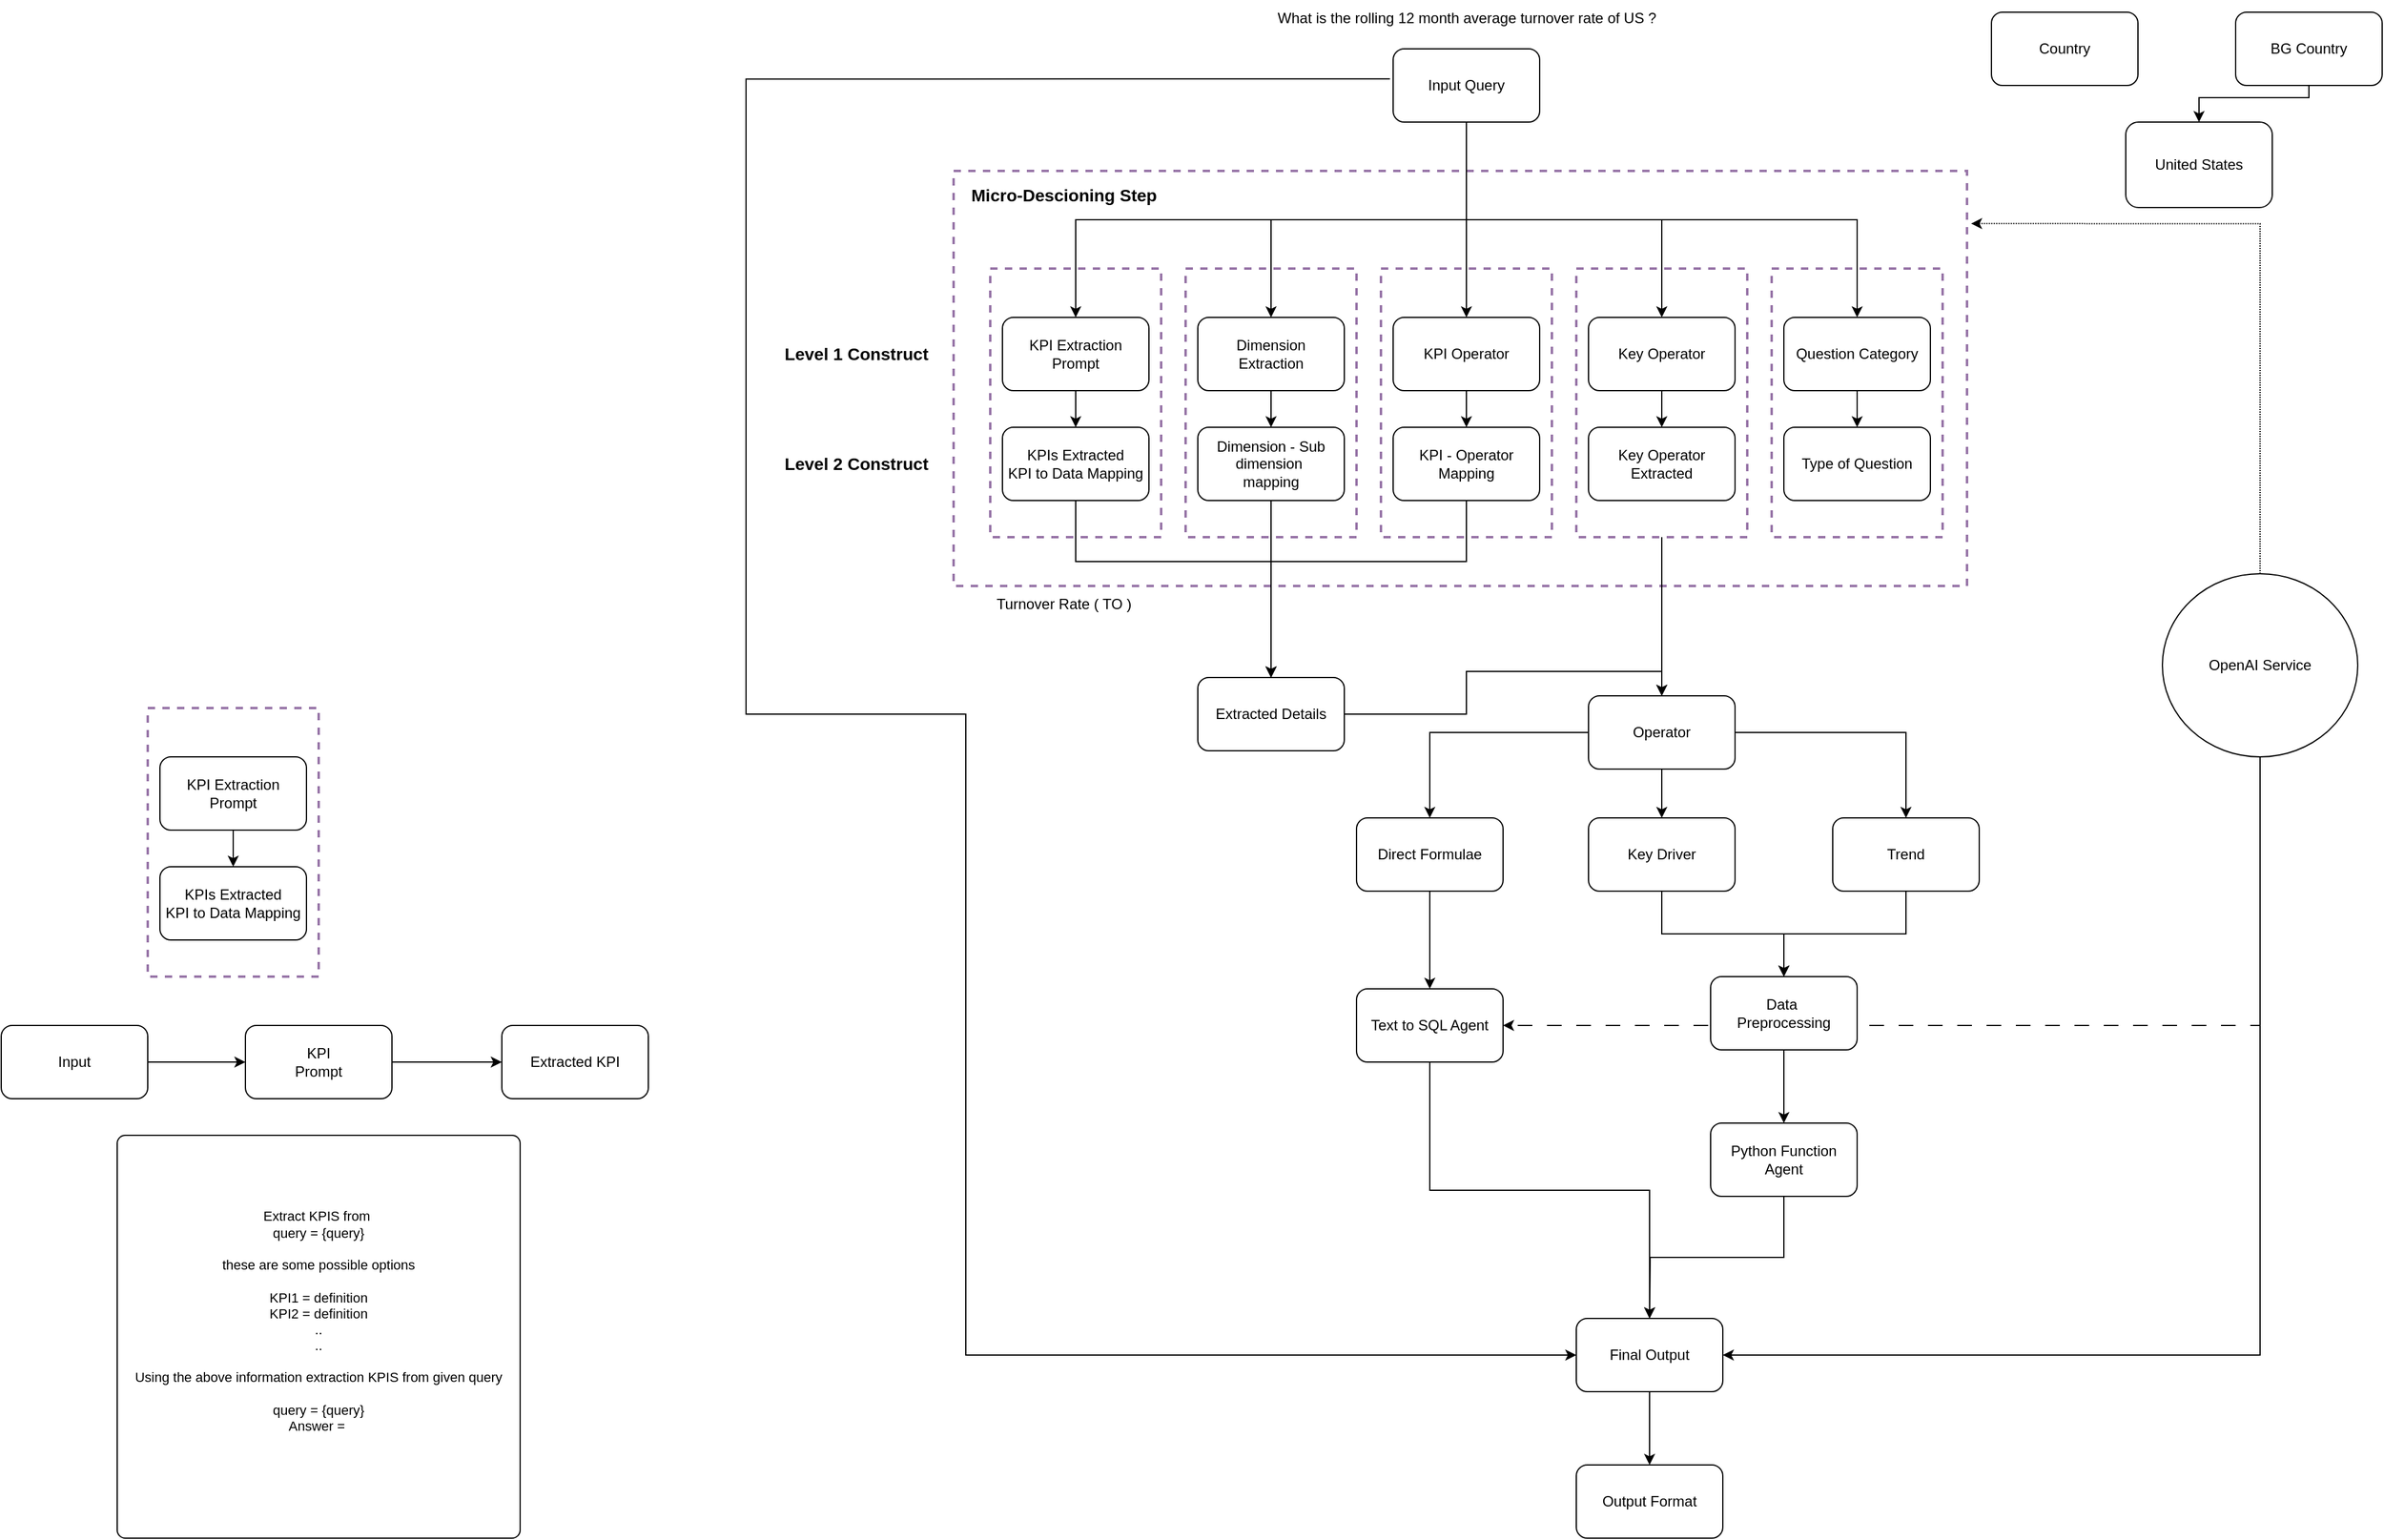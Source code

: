 <mxfile version="24.3.1" type="github">
  <diagram name="Page-1" id="VDmkInQgDxEiEUcJwZt0">
    <mxGraphModel dx="2261" dy="738" grid="1" gridSize="10" guides="1" tooltips="1" connect="1" arrows="1" fold="1" page="1" pageScale="1" pageWidth="827" pageHeight="1169" math="0" shadow="0">
      <root>
        <mxCell id="0" />
        <mxCell id="1" parent="0" />
        <mxCell id="pOMdyjoe9ijnXIdYbif0-1" style="edgeStyle=orthogonalEdgeStyle;rounded=0;orthogonalLoop=1;jettySize=auto;html=1;entryX=1;entryY=0.5;entryDx=0;entryDy=0;exitX=0.5;exitY=1;exitDx=0;exitDy=0;dashed=1;dashPattern=12 12;" edge="1" parent="1" source="pOMdyjoe9ijnXIdYbif0-59" target="pOMdyjoe9ijnXIdYbif0-50">
          <mxGeometry relative="1" as="geometry" />
        </mxCell>
        <mxCell id="pOMdyjoe9ijnXIdYbif0-2" value="" style="verticalLabelPosition=bottom;verticalAlign=top;html=1;shape=mxgraph.basic.rect;fillColor2=none;strokeWidth=2;size=20;indent=5;fillColor=none;strokeColor=#9673a6;dashed=1;perimeterSpacing=0;shadow=0;" vertex="1" parent="1">
          <mxGeometry y="140" width="830" height="340" as="geometry" />
        </mxCell>
        <UserObject label="" tooltip="KPI Extraction Microservice" id="pOMdyjoe9ijnXIdYbif0-3">
          <mxCell style="verticalLabelPosition=bottom;verticalAlign=top;html=1;shape=mxgraph.basic.rect;fillColor2=none;strokeWidth=2;size=20;indent=5;fillColor=none;strokeColor=#9673a6;dashed=1;perimeterSpacing=0;shadow=0;" vertex="1" parent="1">
            <mxGeometry x="30" y="220" width="140" height="220" as="geometry" />
          </mxCell>
        </UserObject>
        <mxCell id="pOMdyjoe9ijnXIdYbif0-4" value="" style="verticalLabelPosition=bottom;verticalAlign=top;html=1;shape=mxgraph.basic.rect;fillColor2=none;strokeWidth=2;size=20;indent=6.67;fillColor=none;strokeColor=#9673a6;dashed=1;perimeterSpacing=0;shadow=0;" vertex="1" parent="1">
          <mxGeometry x="190" y="220" width="140" height="220" as="geometry" />
        </mxCell>
        <mxCell id="pOMdyjoe9ijnXIdYbif0-5" value="" style="verticalLabelPosition=bottom;verticalAlign=top;html=1;shape=mxgraph.basic.rect;fillColor2=none;strokeWidth=2;size=20;indent=6.67;fillColor=none;strokeColor=#9673a6;dashed=1;perimeterSpacing=0;shadow=0;" vertex="1" parent="1">
          <mxGeometry x="350" y="220" width="140" height="220" as="geometry" />
        </mxCell>
        <mxCell id="pOMdyjoe9ijnXIdYbif0-6" value="" style="edgeStyle=orthogonalEdgeStyle;rounded=0;orthogonalLoop=1;jettySize=auto;html=1;entryX=0.5;entryY=0;entryDx=0;entryDy=0;" edge="1" parent="1" source="pOMdyjoe9ijnXIdYbif0-7" target="pOMdyjoe9ijnXIdYbif0-40">
          <mxGeometry relative="1" as="geometry">
            <mxPoint x="580" y="510" as="targetPoint" />
          </mxGeometry>
        </mxCell>
        <mxCell id="pOMdyjoe9ijnXIdYbif0-7" value="" style="verticalLabelPosition=bottom;verticalAlign=top;html=1;shape=mxgraph.basic.rect;fillColor2=none;strokeWidth=2;size=20;indent=6.67;fillColor=none;strokeColor=#9673a6;dashed=1;perimeterSpacing=0;shadow=0;" vertex="1" parent="1">
          <mxGeometry x="510" y="220" width="140" height="220" as="geometry" />
        </mxCell>
        <mxCell id="pOMdyjoe9ijnXIdYbif0-8" value="" style="verticalLabelPosition=bottom;verticalAlign=top;html=1;shape=mxgraph.basic.rect;fillColor2=none;strokeWidth=2;size=20;indent=6.67;fillColor=none;strokeColor=#9673a6;dashed=1;perimeterSpacing=0;shadow=0;" vertex="1" parent="1">
          <mxGeometry x="670" y="220" width="140" height="220" as="geometry" />
        </mxCell>
        <mxCell id="pOMdyjoe9ijnXIdYbif0-9" style="edgeStyle=orthogonalEdgeStyle;rounded=0;orthogonalLoop=1;jettySize=auto;html=1;exitX=0.5;exitY=1;exitDx=0;exitDy=0;entryX=0.5;entryY=0;entryDx=0;entryDy=0;strokeColor=default;shadow=0;strokeWidth=1;" edge="1" parent="1" source="pOMdyjoe9ijnXIdYbif0-15" target="pOMdyjoe9ijnXIdYbif0-17">
          <mxGeometry relative="1" as="geometry">
            <mxPoint x="420" y="180" as="sourcePoint" />
          </mxGeometry>
        </mxCell>
        <mxCell id="pOMdyjoe9ijnXIdYbif0-10" style="edgeStyle=orthogonalEdgeStyle;rounded=0;orthogonalLoop=1;jettySize=auto;html=1;exitX=0.5;exitY=1;exitDx=0;exitDy=0;entryX=0.5;entryY=0;entryDx=0;entryDy=0;strokeColor=default;shadow=0;strokeWidth=1;" edge="1" parent="1" source="pOMdyjoe9ijnXIdYbif0-15" target="pOMdyjoe9ijnXIdYbif0-19">
          <mxGeometry relative="1" as="geometry">
            <mxPoint x="420" y="180" as="sourcePoint" />
          </mxGeometry>
        </mxCell>
        <mxCell id="pOMdyjoe9ijnXIdYbif0-11" style="edgeStyle=orthogonalEdgeStyle;rounded=0;orthogonalLoop=1;jettySize=auto;html=1;exitX=0.5;exitY=1;exitDx=0;exitDy=0;entryX=0.5;entryY=0;entryDx=0;entryDy=0;strokeColor=default;shadow=0;strokeWidth=1;" edge="1" parent="1" source="pOMdyjoe9ijnXIdYbif0-15" target="pOMdyjoe9ijnXIdYbif0-21">
          <mxGeometry relative="1" as="geometry">
            <mxPoint x="420" y="180" as="sourcePoint" />
          </mxGeometry>
        </mxCell>
        <mxCell id="pOMdyjoe9ijnXIdYbif0-12" style="edgeStyle=orthogonalEdgeStyle;rounded=0;orthogonalLoop=1;jettySize=auto;html=1;exitX=0.5;exitY=1;exitDx=0;exitDy=0;entryX=0.5;entryY=0;entryDx=0;entryDy=0;strokeColor=default;shadow=0;strokeWidth=1;" edge="1" parent="1" source="pOMdyjoe9ijnXIdYbif0-15" target="pOMdyjoe9ijnXIdYbif0-23">
          <mxGeometry relative="1" as="geometry">
            <mxPoint x="420" y="180" as="sourcePoint" />
          </mxGeometry>
        </mxCell>
        <mxCell id="pOMdyjoe9ijnXIdYbif0-13" style="edgeStyle=orthogonalEdgeStyle;rounded=0;orthogonalLoop=1;jettySize=auto;html=1;exitX=0.5;exitY=1;exitDx=0;exitDy=0;entryX=0.5;entryY=0;entryDx=0;entryDy=0;strokeColor=default;shadow=0;strokeWidth=1;" edge="1" parent="1" source="pOMdyjoe9ijnXIdYbif0-15" target="pOMdyjoe9ijnXIdYbif0-25">
          <mxGeometry relative="1" as="geometry">
            <mxPoint x="420" y="180" as="sourcePoint" />
          </mxGeometry>
        </mxCell>
        <mxCell id="pOMdyjoe9ijnXIdYbif0-14" style="edgeStyle=orthogonalEdgeStyle;rounded=0;orthogonalLoop=1;jettySize=auto;html=1;entryX=0;entryY=0.5;entryDx=0;entryDy=0;exitX=-0.022;exitY=0.411;exitDx=0;exitDy=0;exitPerimeter=0;" edge="1" parent="1" source="pOMdyjoe9ijnXIdYbif0-15" target="pOMdyjoe9ijnXIdYbif0-56">
          <mxGeometry relative="1" as="geometry">
            <mxPoint x="330" y="65.003" as="sourcePoint" />
            <mxPoint x="480" y="1104.96" as="targetPoint" />
            <Array as="points">
              <mxPoint x="-170" y="65" />
              <mxPoint x="-170" y="585" />
              <mxPoint x="10" y="585" />
              <mxPoint x="10" y="1110" />
            </Array>
          </mxGeometry>
        </mxCell>
        <mxCell id="pOMdyjoe9ijnXIdYbif0-15" value="Input Query" style="rounded=1;whiteSpace=wrap;html=1;strokeColor=default;shadow=0;strokeWidth=1;" vertex="1" parent="1">
          <mxGeometry x="360" y="40" width="120" height="60" as="geometry" />
        </mxCell>
        <mxCell id="pOMdyjoe9ijnXIdYbif0-16" style="edgeStyle=orthogonalEdgeStyle;rounded=0;orthogonalLoop=1;jettySize=auto;html=1;exitX=0.5;exitY=1;exitDx=0;exitDy=0;entryX=0.5;entryY=0;entryDx=0;entryDy=0;strokeColor=default;shadow=0;strokeWidth=1;" edge="1" parent="1" source="pOMdyjoe9ijnXIdYbif0-17" target="pOMdyjoe9ijnXIdYbif0-27">
          <mxGeometry relative="1" as="geometry" />
        </mxCell>
        <mxCell id="pOMdyjoe9ijnXIdYbif0-17" value="KPI Extraction Prompt" style="rounded=1;whiteSpace=wrap;html=1;strokeColor=default;shadow=0;strokeWidth=1;" vertex="1" parent="1">
          <mxGeometry x="40" y="260" width="120" height="60" as="geometry" />
        </mxCell>
        <mxCell id="pOMdyjoe9ijnXIdYbif0-18" value="" style="edgeStyle=orthogonalEdgeStyle;rounded=0;orthogonalLoop=1;jettySize=auto;html=1;strokeColor=default;shadow=0;strokeWidth=1;" edge="1" parent="1" source="pOMdyjoe9ijnXIdYbif0-19" target="pOMdyjoe9ijnXIdYbif0-29">
          <mxGeometry relative="1" as="geometry" />
        </mxCell>
        <mxCell id="pOMdyjoe9ijnXIdYbif0-19" value="Dimension&lt;br&gt;Extraction" style="rounded=1;whiteSpace=wrap;html=1;strokeColor=default;shadow=0;strokeWidth=1;" vertex="1" parent="1">
          <mxGeometry x="200" y="260" width="120" height="60" as="geometry" />
        </mxCell>
        <mxCell id="pOMdyjoe9ijnXIdYbif0-20" value="" style="edgeStyle=orthogonalEdgeStyle;rounded=0;orthogonalLoop=1;jettySize=auto;html=1;strokeColor=default;shadow=0;strokeWidth=1;" edge="1" parent="1" source="pOMdyjoe9ijnXIdYbif0-21" target="pOMdyjoe9ijnXIdYbif0-31">
          <mxGeometry relative="1" as="geometry" />
        </mxCell>
        <mxCell id="pOMdyjoe9ijnXIdYbif0-21" value="KPI Operator" style="rounded=1;whiteSpace=wrap;html=1;strokeColor=default;shadow=0;strokeWidth=1;" vertex="1" parent="1">
          <mxGeometry x="360" y="260" width="120" height="60" as="geometry" />
        </mxCell>
        <mxCell id="pOMdyjoe9ijnXIdYbif0-22" value="" style="edgeStyle=orthogonalEdgeStyle;rounded=0;orthogonalLoop=1;jettySize=auto;html=1;strokeColor=default;shadow=0;strokeWidth=1;" edge="1" parent="1" source="pOMdyjoe9ijnXIdYbif0-23" target="pOMdyjoe9ijnXIdYbif0-32">
          <mxGeometry relative="1" as="geometry" />
        </mxCell>
        <mxCell id="pOMdyjoe9ijnXIdYbif0-23" value="Key Operator" style="rounded=1;whiteSpace=wrap;html=1;strokeColor=default;shadow=0;strokeWidth=1;" vertex="1" parent="1">
          <mxGeometry x="520" y="260" width="120" height="60" as="geometry" />
        </mxCell>
        <mxCell id="pOMdyjoe9ijnXIdYbif0-24" value="" style="edgeStyle=orthogonalEdgeStyle;rounded=0;orthogonalLoop=1;jettySize=auto;html=1;strokeColor=default;shadow=0;strokeWidth=1;" edge="1" parent="1" source="pOMdyjoe9ijnXIdYbif0-25" target="pOMdyjoe9ijnXIdYbif0-33">
          <mxGeometry relative="1" as="geometry" />
        </mxCell>
        <mxCell id="pOMdyjoe9ijnXIdYbif0-25" value="Question Category" style="rounded=1;whiteSpace=wrap;html=1;strokeColor=default;shadow=0;strokeWidth=1;" vertex="1" parent="1">
          <mxGeometry x="680" y="260" width="120" height="60" as="geometry" />
        </mxCell>
        <mxCell id="pOMdyjoe9ijnXIdYbif0-26" style="edgeStyle=orthogonalEdgeStyle;rounded=0;orthogonalLoop=1;jettySize=auto;html=1;entryX=0.5;entryY=0;entryDx=0;entryDy=0;" edge="1" parent="1" source="pOMdyjoe9ijnXIdYbif0-27" target="pOMdyjoe9ijnXIdYbif0-35">
          <mxGeometry relative="1" as="geometry">
            <mxPoint x="160" y="540" as="targetPoint" />
            <Array as="points">
              <mxPoint x="100" y="460" />
              <mxPoint x="260" y="460" />
            </Array>
          </mxGeometry>
        </mxCell>
        <mxCell id="pOMdyjoe9ijnXIdYbif0-27" value="KPIs Extracted&lt;br&gt;KPI to Data Mapping" style="rounded=1;whiteSpace=wrap;html=1;strokeColor=default;shadow=0;strokeWidth=1;" vertex="1" parent="1">
          <mxGeometry x="40" y="350" width="120" height="60" as="geometry" />
        </mxCell>
        <mxCell id="pOMdyjoe9ijnXIdYbif0-28" style="edgeStyle=orthogonalEdgeStyle;rounded=0;orthogonalLoop=1;jettySize=auto;html=1;exitX=0.5;exitY=1;exitDx=0;exitDy=0;" edge="1" parent="1" source="pOMdyjoe9ijnXIdYbif0-29" target="pOMdyjoe9ijnXIdYbif0-35">
          <mxGeometry relative="1" as="geometry" />
        </mxCell>
        <mxCell id="pOMdyjoe9ijnXIdYbif0-29" value="Dimension - Sub dimension&amp;nbsp;&lt;div&gt;mapping&lt;/div&gt;" style="rounded=1;whiteSpace=wrap;html=1;strokeColor=default;shadow=0;strokeWidth=1;" vertex="1" parent="1">
          <mxGeometry x="200" y="350" width="120" height="60" as="geometry" />
        </mxCell>
        <mxCell id="pOMdyjoe9ijnXIdYbif0-30" style="edgeStyle=orthogonalEdgeStyle;rounded=0;orthogonalLoop=1;jettySize=auto;html=1;exitX=0.5;exitY=1;exitDx=0;exitDy=0;entryX=0.5;entryY=0;entryDx=0;entryDy=0;" edge="1" parent="1" source="pOMdyjoe9ijnXIdYbif0-31" target="pOMdyjoe9ijnXIdYbif0-35">
          <mxGeometry relative="1" as="geometry">
            <mxPoint x="250" y="570" as="targetPoint" />
            <Array as="points">
              <mxPoint x="420" y="460" />
              <mxPoint x="260" y="460" />
            </Array>
          </mxGeometry>
        </mxCell>
        <mxCell id="pOMdyjoe9ijnXIdYbif0-31" value="&lt;div&gt;KPI - Operator Mapping&lt;/div&gt;" style="rounded=1;whiteSpace=wrap;html=1;strokeColor=default;shadow=0;strokeWidth=1;" vertex="1" parent="1">
          <mxGeometry x="360" y="350" width="120" height="60" as="geometry" />
        </mxCell>
        <mxCell id="pOMdyjoe9ijnXIdYbif0-32" value="Key Operator Extracted" style="rounded=1;whiteSpace=wrap;html=1;strokeColor=default;shadow=0;strokeWidth=1;" vertex="1" parent="1">
          <mxGeometry x="520" y="350" width="120" height="60" as="geometry" />
        </mxCell>
        <mxCell id="pOMdyjoe9ijnXIdYbif0-33" value="Type of Question" style="rounded=1;whiteSpace=wrap;html=1;strokeColor=default;shadow=0;strokeWidth=1;" vertex="1" parent="1">
          <mxGeometry x="680" y="350" width="120" height="60" as="geometry" />
        </mxCell>
        <mxCell id="pOMdyjoe9ijnXIdYbif0-34" style="edgeStyle=orthogonalEdgeStyle;rounded=0;orthogonalLoop=1;jettySize=auto;html=1;entryX=0.5;entryY=0;entryDx=0;entryDy=0;" edge="1" parent="1" source="pOMdyjoe9ijnXIdYbif0-35" target="pOMdyjoe9ijnXIdYbif0-40">
          <mxGeometry relative="1" as="geometry" />
        </mxCell>
        <mxCell id="pOMdyjoe9ijnXIdYbif0-35" value="Extracted Details" style="rounded=1;whiteSpace=wrap;html=1;" vertex="1" parent="1">
          <mxGeometry x="200" y="555" width="120" height="60" as="geometry" />
        </mxCell>
        <mxCell id="pOMdyjoe9ijnXIdYbif0-36" value="&lt;h3&gt;Micro-Descioning Step&lt;/h3&gt;" style="text;html=1;align=center;verticalAlign=middle;resizable=0;points=[];autosize=1;strokeColor=none;fillColor=none;" vertex="1" parent="1">
          <mxGeometry y="130" width="180" height="60" as="geometry" />
        </mxCell>
        <mxCell id="pOMdyjoe9ijnXIdYbif0-37" value="&lt;h3&gt;Level 1 Construct&lt;/h3&gt;" style="text;html=1;align=center;verticalAlign=middle;resizable=0;points=[];autosize=1;strokeColor=none;fillColor=none;" vertex="1" parent="1">
          <mxGeometry x="-150" y="260" width="140" height="60" as="geometry" />
        </mxCell>
        <mxCell id="pOMdyjoe9ijnXIdYbif0-38" value="&lt;h3&gt;Level 2 Construct&lt;/h3&gt;" style="text;html=1;align=center;verticalAlign=middle;resizable=0;points=[];autosize=1;strokeColor=none;fillColor=none;" vertex="1" parent="1">
          <mxGeometry x="-150" y="350" width="140" height="60" as="geometry" />
        </mxCell>
        <mxCell id="pOMdyjoe9ijnXIdYbif0-39" style="edgeStyle=orthogonalEdgeStyle;rounded=0;orthogonalLoop=1;jettySize=auto;html=1;exitX=0.5;exitY=1;exitDx=0;exitDy=0;entryX=0.5;entryY=0;entryDx=0;entryDy=0;" edge="1" parent="1" source="pOMdyjoe9ijnXIdYbif0-40" target="pOMdyjoe9ijnXIdYbif0-46">
          <mxGeometry relative="1" as="geometry" />
        </mxCell>
        <mxCell id="pOMdyjoe9ijnXIdYbif0-40" value="&lt;div&gt;Operator&lt;/div&gt;" style="rounded=1;whiteSpace=wrap;html=1;" vertex="1" parent="1">
          <mxGeometry x="520" y="570" width="120" height="60" as="geometry" />
        </mxCell>
        <mxCell id="pOMdyjoe9ijnXIdYbif0-41" style="edgeStyle=orthogonalEdgeStyle;rounded=0;orthogonalLoop=1;jettySize=auto;html=1;entryX=0.5;entryY=0;entryDx=0;entryDy=0;exitX=0;exitY=0.5;exitDx=0;exitDy=0;" edge="1" parent="1" source="pOMdyjoe9ijnXIdYbif0-40" target="pOMdyjoe9ijnXIdYbif0-44">
          <mxGeometry relative="1" as="geometry">
            <mxPoint x="515" y="630" as="sourcePoint" />
          </mxGeometry>
        </mxCell>
        <mxCell id="pOMdyjoe9ijnXIdYbif0-42" style="edgeStyle=orthogonalEdgeStyle;rounded=0;orthogonalLoop=1;jettySize=auto;html=1;entryX=0.5;entryY=0;entryDx=0;entryDy=0;exitX=1;exitY=0.5;exitDx=0;exitDy=0;" edge="1" parent="1" source="pOMdyjoe9ijnXIdYbif0-40" target="pOMdyjoe9ijnXIdYbif0-48">
          <mxGeometry relative="1" as="geometry">
            <mxPoint x="520" y="580" as="sourcePoint" />
          </mxGeometry>
        </mxCell>
        <mxCell id="pOMdyjoe9ijnXIdYbif0-43" value="" style="edgeStyle=orthogonalEdgeStyle;rounded=0;orthogonalLoop=1;jettySize=auto;html=1;" edge="1" parent="1" source="pOMdyjoe9ijnXIdYbif0-44" target="pOMdyjoe9ijnXIdYbif0-50">
          <mxGeometry relative="1" as="geometry" />
        </mxCell>
        <mxCell id="pOMdyjoe9ijnXIdYbif0-44" value="Direct Formulae" style="rounded=1;whiteSpace=wrap;html=1;" vertex="1" parent="1">
          <mxGeometry x="330" y="670" width="120" height="60" as="geometry" />
        </mxCell>
        <mxCell id="pOMdyjoe9ijnXIdYbif0-45" value="" style="edgeStyle=orthogonalEdgeStyle;rounded=0;orthogonalLoop=1;jettySize=auto;html=1;" edge="1" parent="1" source="pOMdyjoe9ijnXIdYbif0-46" target="pOMdyjoe9ijnXIdYbif0-52">
          <mxGeometry relative="1" as="geometry" />
        </mxCell>
        <mxCell id="pOMdyjoe9ijnXIdYbif0-46" value="Key Driver" style="rounded=1;whiteSpace=wrap;html=1;" vertex="1" parent="1">
          <mxGeometry x="520" y="670" width="120" height="60" as="geometry" />
        </mxCell>
        <mxCell id="pOMdyjoe9ijnXIdYbif0-47" style="edgeStyle=orthogonalEdgeStyle;rounded=0;orthogonalLoop=1;jettySize=auto;html=1;entryX=0.5;entryY=0;entryDx=0;entryDy=0;" edge="1" parent="1" source="pOMdyjoe9ijnXIdYbif0-48" target="pOMdyjoe9ijnXIdYbif0-52">
          <mxGeometry relative="1" as="geometry" />
        </mxCell>
        <mxCell id="pOMdyjoe9ijnXIdYbif0-48" value="Trend" style="rounded=1;whiteSpace=wrap;html=1;" vertex="1" parent="1">
          <mxGeometry x="720" y="670" width="120" height="60" as="geometry" />
        </mxCell>
        <mxCell id="pOMdyjoe9ijnXIdYbif0-49" value="" style="edgeStyle=orthogonalEdgeStyle;rounded=0;orthogonalLoop=1;jettySize=auto;html=1;exitX=0.5;exitY=1;exitDx=0;exitDy=0;" edge="1" parent="1" source="pOMdyjoe9ijnXIdYbif0-50" target="pOMdyjoe9ijnXIdYbif0-56">
          <mxGeometry relative="1" as="geometry" />
        </mxCell>
        <mxCell id="pOMdyjoe9ijnXIdYbif0-50" value="Text to SQL Agent" style="rounded=1;whiteSpace=wrap;html=1;" vertex="1" parent="1">
          <mxGeometry x="330" y="810" width="120" height="60" as="geometry" />
        </mxCell>
        <mxCell id="pOMdyjoe9ijnXIdYbif0-51" value="" style="edgeStyle=orthogonalEdgeStyle;rounded=0;orthogonalLoop=1;jettySize=auto;html=1;" edge="1" parent="1" source="pOMdyjoe9ijnXIdYbif0-52" target="pOMdyjoe9ijnXIdYbif0-54">
          <mxGeometry relative="1" as="geometry" />
        </mxCell>
        <mxCell id="pOMdyjoe9ijnXIdYbif0-52" value="Data&amp;nbsp;&lt;div&gt;Preprocessing&lt;/div&gt;" style="rounded=1;whiteSpace=wrap;html=1;" vertex="1" parent="1">
          <mxGeometry x="620" y="800" width="120" height="60" as="geometry" />
        </mxCell>
        <mxCell id="pOMdyjoe9ijnXIdYbif0-53" style="edgeStyle=orthogonalEdgeStyle;rounded=0;orthogonalLoop=1;jettySize=auto;html=1;exitX=0.5;exitY=1;exitDx=0;exitDy=0;" edge="1" parent="1" source="pOMdyjoe9ijnXIdYbif0-54">
          <mxGeometry relative="1" as="geometry">
            <mxPoint x="570" y="1080" as="targetPoint" />
          </mxGeometry>
        </mxCell>
        <mxCell id="pOMdyjoe9ijnXIdYbif0-54" value="Python Function Agent" style="rounded=1;whiteSpace=wrap;html=1;" vertex="1" parent="1">
          <mxGeometry x="620" y="920" width="120" height="60" as="geometry" />
        </mxCell>
        <mxCell id="pOMdyjoe9ijnXIdYbif0-55" style="edgeStyle=orthogonalEdgeStyle;rounded=0;orthogonalLoop=1;jettySize=auto;html=1;exitX=0.5;exitY=1;exitDx=0;exitDy=0;entryX=0.5;entryY=0;entryDx=0;entryDy=0;" edge="1" parent="1" source="pOMdyjoe9ijnXIdYbif0-56" target="pOMdyjoe9ijnXIdYbif0-57">
          <mxGeometry relative="1" as="geometry" />
        </mxCell>
        <mxCell id="pOMdyjoe9ijnXIdYbif0-56" value="Final Output" style="rounded=1;whiteSpace=wrap;html=1;" vertex="1" parent="1">
          <mxGeometry x="510" y="1080" width="120" height="60" as="geometry" />
        </mxCell>
        <mxCell id="pOMdyjoe9ijnXIdYbif0-57" value="Output Format" style="rounded=1;whiteSpace=wrap;html=1;" vertex="1" parent="1">
          <mxGeometry x="510" y="1200" width="120" height="60" as="geometry" />
        </mxCell>
        <mxCell id="pOMdyjoe9ijnXIdYbif0-58" style="edgeStyle=orthogonalEdgeStyle;rounded=0;orthogonalLoop=1;jettySize=auto;html=1;exitX=0.5;exitY=1;exitDx=0;exitDy=0;entryX=1;entryY=0.5;entryDx=0;entryDy=0;" edge="1" parent="1" source="pOMdyjoe9ijnXIdYbif0-59" target="pOMdyjoe9ijnXIdYbif0-56">
          <mxGeometry relative="1" as="geometry" />
        </mxCell>
        <mxCell id="pOMdyjoe9ijnXIdYbif0-59" value="OpenAI Service" style="ellipse;whiteSpace=wrap;html=1;" vertex="1" parent="1">
          <mxGeometry x="990" y="470" width="160" height="150" as="geometry" />
        </mxCell>
        <mxCell id="pOMdyjoe9ijnXIdYbif0-60" style="edgeStyle=orthogonalEdgeStyle;rounded=0;orthogonalLoop=1;jettySize=auto;html=1;exitX=0.5;exitY=0;exitDx=0;exitDy=0;entryX=1.004;entryY=0.127;entryDx=0;entryDy=0;entryPerimeter=0;dashed=1;dashPattern=1 1;" edge="1" parent="1" source="pOMdyjoe9ijnXIdYbif0-59" target="pOMdyjoe9ijnXIdYbif0-2">
          <mxGeometry relative="1" as="geometry" />
        </mxCell>
        <UserObject label="" tooltip="KPI Extraction Microservice" id="pOMdyjoe9ijnXIdYbif0-61">
          <mxCell style="verticalLabelPosition=bottom;verticalAlign=top;html=1;shape=mxgraph.basic.rect;fillColor2=none;strokeWidth=2;size=20;indent=5;fillColor=none;strokeColor=#9673a6;dashed=1;perimeterSpacing=0;shadow=0;" vertex="1" parent="1">
            <mxGeometry x="-660" y="580" width="140" height="220" as="geometry" />
          </mxCell>
        </UserObject>
        <mxCell id="pOMdyjoe9ijnXIdYbif0-62" style="edgeStyle=orthogonalEdgeStyle;rounded=0;orthogonalLoop=1;jettySize=auto;html=1;exitX=0.5;exitY=1;exitDx=0;exitDy=0;entryX=0.5;entryY=0;entryDx=0;entryDy=0;strokeColor=default;shadow=0;strokeWidth=1;" edge="1" parent="1" source="pOMdyjoe9ijnXIdYbif0-63" target="pOMdyjoe9ijnXIdYbif0-64">
          <mxGeometry relative="1" as="geometry" />
        </mxCell>
        <mxCell id="pOMdyjoe9ijnXIdYbif0-63" value="KPI Extraction Prompt" style="rounded=1;whiteSpace=wrap;html=1;strokeColor=default;shadow=0;strokeWidth=1;" vertex="1" parent="1">
          <mxGeometry x="-650" y="620" width="120" height="60" as="geometry" />
        </mxCell>
        <mxCell id="pOMdyjoe9ijnXIdYbif0-64" value="KPIs Extracted&lt;br&gt;KPI to Data Mapping" style="rounded=1;whiteSpace=wrap;html=1;strokeColor=default;shadow=0;strokeWidth=1;" vertex="1" parent="1">
          <mxGeometry x="-650" y="710" width="120" height="60" as="geometry" />
        </mxCell>
        <mxCell id="pOMdyjoe9ijnXIdYbif0-65" value="" style="edgeStyle=orthogonalEdgeStyle;rounded=0;orthogonalLoop=1;jettySize=auto;html=1;" edge="1" parent="1" source="pOMdyjoe9ijnXIdYbif0-66" target="pOMdyjoe9ijnXIdYbif0-67">
          <mxGeometry relative="1" as="geometry" />
        </mxCell>
        <mxCell id="pOMdyjoe9ijnXIdYbif0-66" value="Input" style="rounded=1;whiteSpace=wrap;html=1;strokeColor=default;shadow=0;strokeWidth=1;" vertex="1" parent="1">
          <mxGeometry x="-780" y="840" width="120" height="60" as="geometry" />
        </mxCell>
        <mxCell id="pOMdyjoe9ijnXIdYbif0-67" value="&lt;div&gt;KPI&lt;/div&gt;Prompt" style="rounded=1;whiteSpace=wrap;html=1;strokeColor=default;shadow=0;strokeWidth=1;" vertex="1" parent="1">
          <mxGeometry x="-580" y="840" width="120" height="60" as="geometry" />
        </mxCell>
        <mxCell id="pOMdyjoe9ijnXIdYbif0-68" value="&lt;font style=&quot;font-size: 11px;&quot;&gt;Extract KPIS from&amp;nbsp;&lt;/font&gt;&lt;div style=&quot;font-size: 11px;&quot;&gt;&lt;font style=&quot;font-size: 11px;&quot;&gt;query = {query}&lt;/font&gt;&lt;/div&gt;&lt;div style=&quot;font-size: 11px;&quot;&gt;&lt;font style=&quot;font-size: 11px;&quot;&gt;&lt;br&gt;&lt;/font&gt;&lt;/div&gt;&lt;div style=&quot;font-size: 11px;&quot;&gt;&lt;font style=&quot;font-size: 11px;&quot;&gt;these are some possible options&lt;/font&gt;&lt;/div&gt;&lt;div style=&quot;font-size: 11px;&quot;&gt;&lt;font style=&quot;font-size: 11px;&quot;&gt;&lt;br&gt;&lt;/font&gt;&lt;/div&gt;&lt;div style=&quot;font-size: 11px;&quot;&gt;&lt;font style=&quot;font-size: 11px;&quot;&gt;KPI1 = definition&lt;/font&gt;&lt;/div&gt;&lt;div style=&quot;font-size: 11px;&quot;&gt;&lt;font style=&quot;font-size: 11px;&quot;&gt;KPI2 = definition&lt;br&gt;&lt;/font&gt;&lt;/div&gt;&lt;div style=&quot;font-size: 11px;&quot;&gt;&lt;font style=&quot;font-size: 11px;&quot;&gt;..&lt;/font&gt;&lt;/div&gt;&lt;div style=&quot;font-size: 11px;&quot;&gt;&lt;font style=&quot;font-size: 11px;&quot;&gt;..&lt;/font&gt;&lt;/div&gt;&lt;div style=&quot;font-size: 11px;&quot;&gt;&lt;font style=&quot;font-size: 11px;&quot;&gt;&lt;br&gt;&lt;/font&gt;&lt;/div&gt;&lt;div style=&quot;font-size: 11px;&quot;&gt;&lt;font style=&quot;font-size: 11px;&quot;&gt;Using the above information extraction KPIS from given query&lt;/font&gt;&lt;/div&gt;&lt;div style=&quot;font-size: 11px;&quot;&gt;&lt;font style=&quot;font-size: 11px;&quot;&gt;&lt;br&gt;&lt;/font&gt;&lt;/div&gt;&lt;div style=&quot;font-size: 11px;&quot;&gt;&lt;div&gt;&lt;font style=&quot;font-size: 11px;&quot;&gt;query = {query}&lt;/font&gt;&lt;/div&gt;&lt;div&gt;&lt;font style=&quot;font-size: 11px;&quot;&gt;Answer =&amp;nbsp;&lt;/font&gt;&lt;/div&gt;&lt;/div&gt;&lt;div style=&quot;font-size: 11px;&quot;&gt;&lt;font style=&quot;font-size: 11px;&quot;&gt;&lt;br&gt;&lt;/font&gt;&lt;/div&gt;&lt;div style=&quot;font-size: 11px;&quot;&gt;&lt;br&gt;&lt;/div&gt;" style="rounded=1;whiteSpace=wrap;html=1;strokeColor=default;shadow=0;strokeWidth=1;arcSize=2;" vertex="1" parent="1">
          <mxGeometry x="-685" y="930" width="330" height="330" as="geometry" />
        </mxCell>
        <mxCell id="pOMdyjoe9ijnXIdYbif0-69" value="" style="edgeStyle=orthogonalEdgeStyle;rounded=0;orthogonalLoop=1;jettySize=auto;html=1;exitX=1;exitY=0.5;exitDx=0;exitDy=0;" edge="1" parent="1" source="pOMdyjoe9ijnXIdYbif0-67">
          <mxGeometry relative="1" as="geometry">
            <mxPoint x="-435" y="870" as="sourcePoint" />
            <mxPoint x="-370" y="870" as="targetPoint" />
          </mxGeometry>
        </mxCell>
        <mxCell id="pOMdyjoe9ijnXIdYbif0-70" value="Extracted KPI" style="rounded=1;whiteSpace=wrap;html=1;strokeColor=default;shadow=0;strokeWidth=1;" vertex="1" parent="1">
          <mxGeometry x="-370" y="840" width="120" height="60" as="geometry" />
        </mxCell>
        <mxCell id="pOMdyjoe9ijnXIdYbif0-71" value="What is the rolling 12 month average turnover rate of US ?" style="text;html=1;align=center;verticalAlign=middle;resizable=0;points=[];autosize=1;strokeColor=none;fillColor=none;" vertex="1" parent="1">
          <mxGeometry x="255" width="330" height="30" as="geometry" />
        </mxCell>
        <mxCell id="pOMdyjoe9ijnXIdYbif0-72" value="Turnover Rate ( TO )" style="text;html=1;align=center;verticalAlign=middle;resizable=0;points=[];autosize=1;strokeColor=none;fillColor=none;" vertex="1" parent="1">
          <mxGeometry x="25" y="480" width="130" height="30" as="geometry" />
        </mxCell>
        <mxCell id="pOMdyjoe9ijnXIdYbif0-73" value="Country" style="rounded=1;whiteSpace=wrap;html=1;strokeColor=default;shadow=0;strokeWidth=1;" vertex="1" parent="1">
          <mxGeometry x="850" y="10" width="120" height="60" as="geometry" />
        </mxCell>
        <mxCell id="pOMdyjoe9ijnXIdYbif0-74" value="BG Country" style="rounded=1;whiteSpace=wrap;html=1;strokeColor=default;shadow=0;strokeWidth=1;" vertex="1" parent="1">
          <mxGeometry x="1050" y="10" width="120" height="60" as="geometry" />
        </mxCell>
        <mxCell id="pOMdyjoe9ijnXIdYbif0-75" style="edgeStyle=orthogonalEdgeStyle;rounded=0;orthogonalLoop=1;jettySize=auto;html=1;exitX=0.5;exitY=1;exitDx=0;exitDy=0;entryX=0.5;entryY=0;entryDx=0;entryDy=0;" edge="1" parent="1" source="pOMdyjoe9ijnXIdYbif0-74" target="pOMdyjoe9ijnXIdYbif0-76">
          <mxGeometry relative="1" as="geometry">
            <Array as="points">
              <mxPoint x="1110" y="80" />
              <mxPoint x="1020" y="80" />
            </Array>
          </mxGeometry>
        </mxCell>
        <mxCell id="pOMdyjoe9ijnXIdYbif0-76" value="United States" style="rounded=1;whiteSpace=wrap;html=1;strokeColor=default;shadow=0;strokeWidth=1;" vertex="1" parent="1">
          <mxGeometry x="960" y="100" width="120" height="70" as="geometry" />
        </mxCell>
      </root>
    </mxGraphModel>
  </diagram>
</mxfile>

